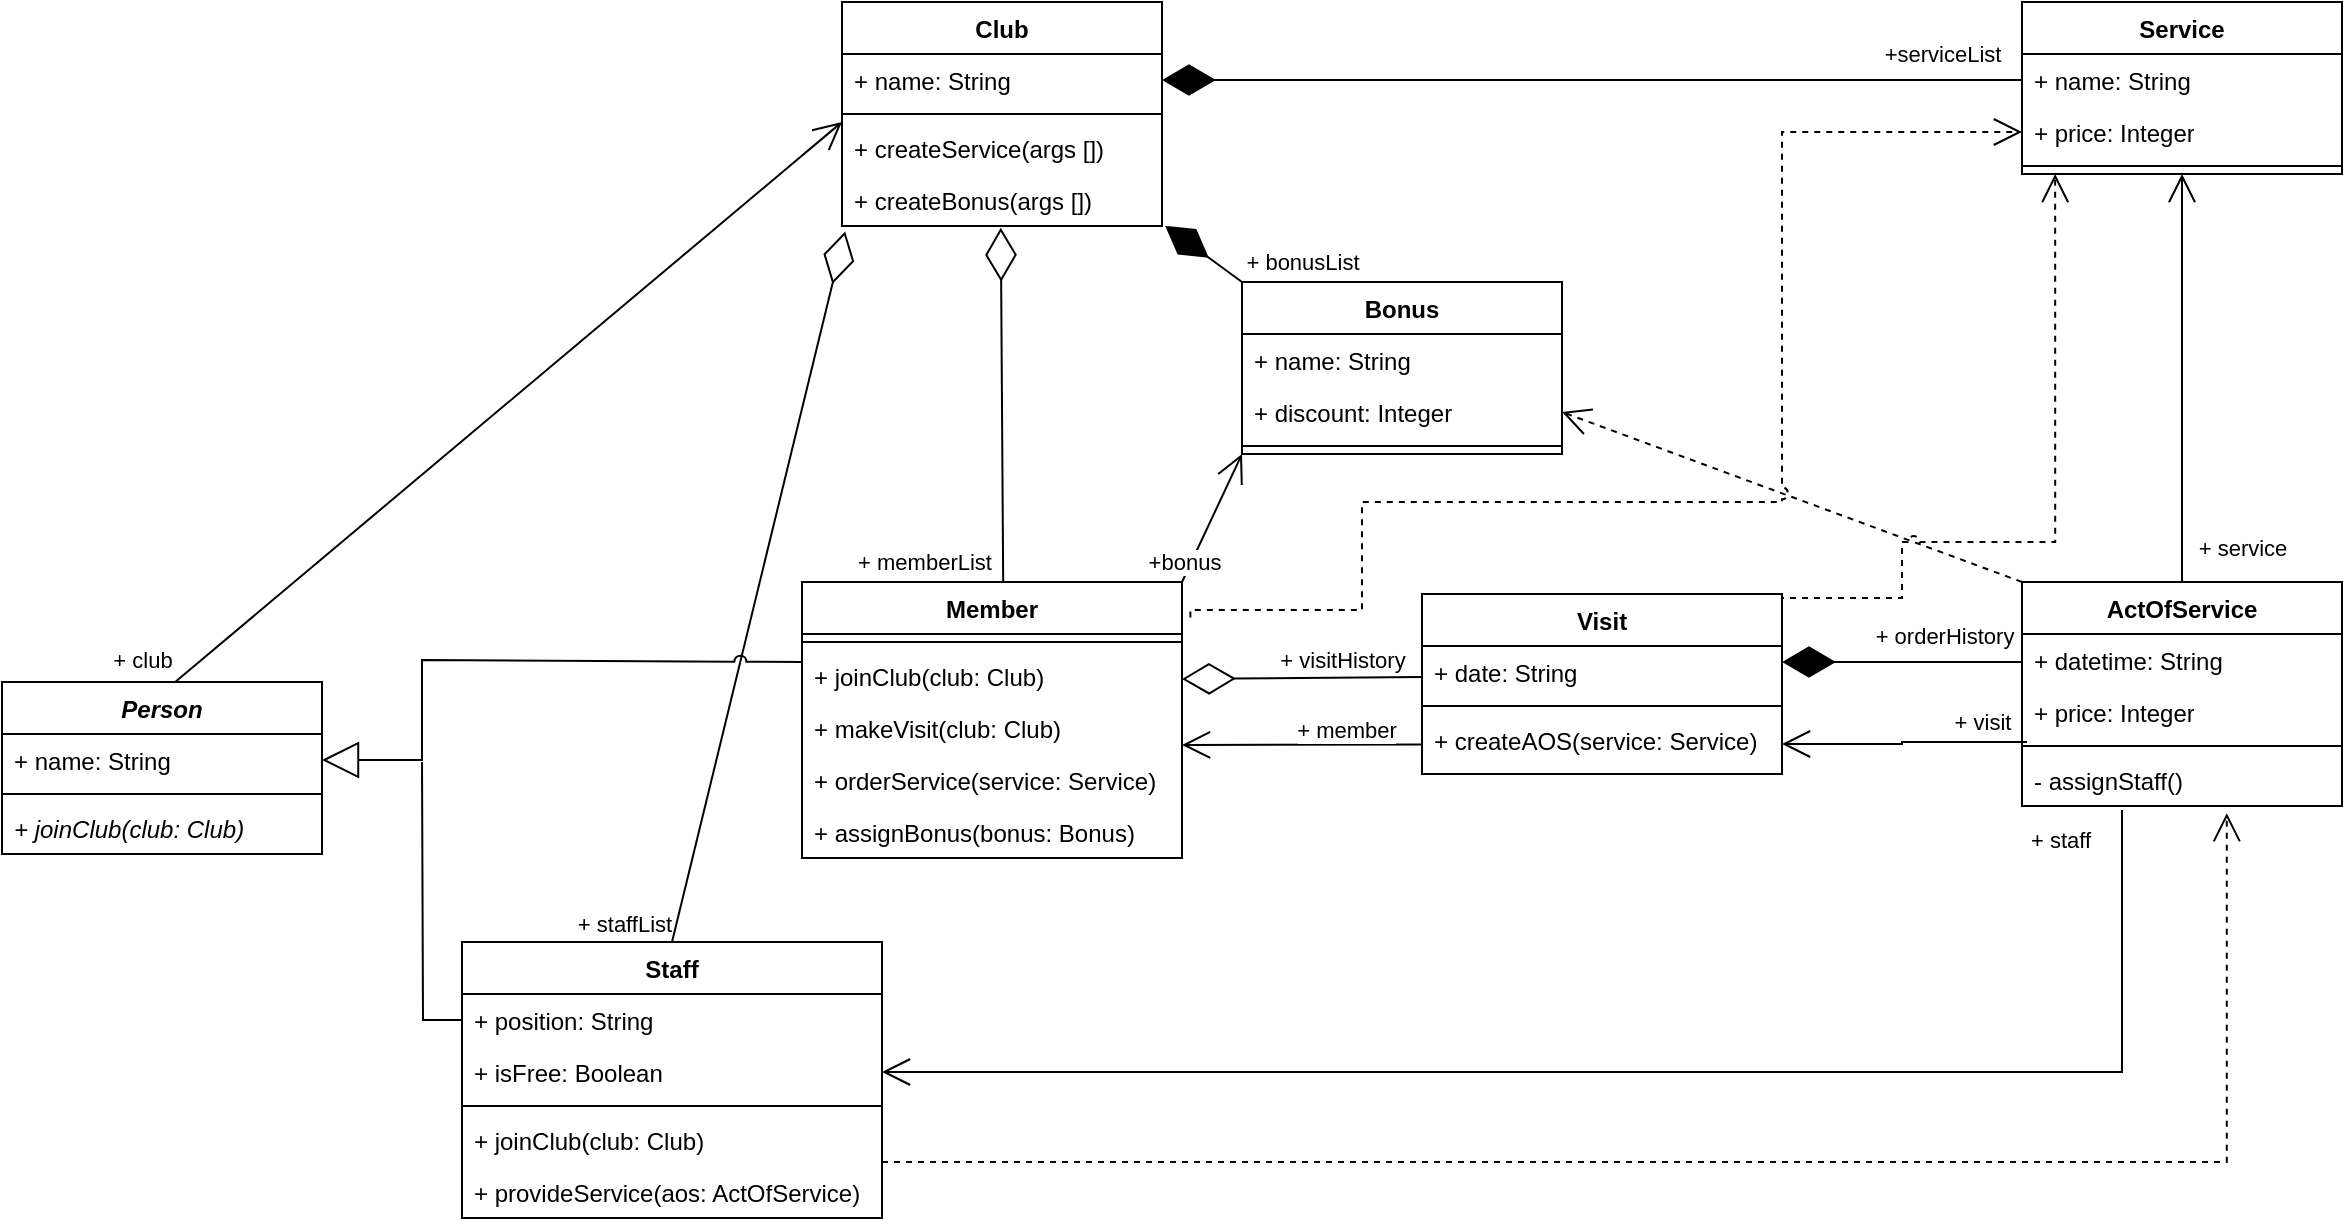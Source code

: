 <mxfile version="24.8.4" pages="3">
  <diagram name="Диаграмма классов" id="9R0pFA_rHagokdyUQoL_">
    <mxGraphModel dx="2140" dy="694" grid="1" gridSize="10" guides="1" tooltips="1" connect="1" arrows="1" fold="1" page="1" pageScale="1" pageWidth="827" pageHeight="1169" math="0" shadow="0">
      <root>
        <mxCell id="0" />
        <mxCell id="1" parent="0" />
        <mxCell id="GPboHP2lbTyr-8-YOAkZ-1" value="Member" style="swimlane;fontStyle=1;align=center;verticalAlign=top;childLayout=stackLayout;horizontal=1;startSize=26;horizontalStack=0;resizeParent=1;resizeParentMax=0;resizeLast=0;collapsible=1;marginBottom=0;whiteSpace=wrap;html=1;" parent="1" vertex="1">
          <mxGeometry x="20" y="330" width="190" height="138" as="geometry" />
        </mxCell>
        <mxCell id="GPboHP2lbTyr-8-YOAkZ-3" value="" style="line;strokeWidth=1;fillColor=none;align=left;verticalAlign=middle;spacingTop=-1;spacingLeft=3;spacingRight=3;rotatable=0;labelPosition=right;points=[];portConstraint=eastwest;strokeColor=inherit;" parent="GPboHP2lbTyr-8-YOAkZ-1" vertex="1">
          <mxGeometry y="26" width="190" height="8" as="geometry" />
        </mxCell>
        <mxCell id="GPboHP2lbTyr-8-YOAkZ-4" value="+ joinClub(club: Club&lt;span style=&quot;background-color: initial;&quot;&gt;)&lt;/span&gt;" style="text;strokeColor=none;fillColor=none;align=left;verticalAlign=top;spacingLeft=4;spacingRight=4;overflow=hidden;rotatable=0;points=[[0,0.5],[1,0.5]];portConstraint=eastwest;whiteSpace=wrap;html=1;" parent="GPboHP2lbTyr-8-YOAkZ-1" vertex="1">
          <mxGeometry y="34" width="190" height="26" as="geometry" />
        </mxCell>
        <mxCell id="EEQmg-H-sVEe2iOd3B1p-10" value="+ makeVisit(club: Club&lt;span style=&quot;background-color: initial;&quot;&gt;)&lt;/span&gt;" style="text;strokeColor=none;fillColor=none;align=left;verticalAlign=top;spacingLeft=4;spacingRight=4;overflow=hidden;rotatable=0;points=[[0,0.5],[1,0.5]];portConstraint=eastwest;whiteSpace=wrap;html=1;" parent="GPboHP2lbTyr-8-YOAkZ-1" vertex="1">
          <mxGeometry y="60" width="190" height="26" as="geometry" />
        </mxCell>
        <mxCell id="wYMSdKGh9l-tJPNO8r0--2" value="+ orderService(service: Service&lt;span style=&quot;background-color: initial;&quot;&gt;)&lt;/span&gt;" style="text;strokeColor=none;fillColor=none;align=left;verticalAlign=top;spacingLeft=4;spacingRight=4;overflow=hidden;rotatable=0;points=[[0,0.5],[1,0.5]];portConstraint=eastwest;whiteSpace=wrap;html=1;" vertex="1" parent="GPboHP2lbTyr-8-YOAkZ-1">
          <mxGeometry y="86" width="190" height="26" as="geometry" />
        </mxCell>
        <mxCell id="wYMSdKGh9l-tJPNO8r0--3" value="+ assignBonus(bonus: Bonus&lt;span style=&quot;background-color: initial;&quot;&gt;)&lt;/span&gt;" style="text;strokeColor=none;fillColor=none;align=left;verticalAlign=top;spacingLeft=4;spacingRight=4;overflow=hidden;rotatable=0;points=[[0,0.5],[1,0.5]];portConstraint=eastwest;whiteSpace=wrap;html=1;" vertex="1" parent="GPboHP2lbTyr-8-YOAkZ-1">
          <mxGeometry y="112" width="190" height="26" as="geometry" />
        </mxCell>
        <mxCell id="GPboHP2lbTyr-8-YOAkZ-5" value="Club" style="swimlane;fontStyle=1;align=center;verticalAlign=top;childLayout=stackLayout;horizontal=1;startSize=26;horizontalStack=0;resizeParent=1;resizeParentMax=0;resizeLast=0;collapsible=1;marginBottom=0;whiteSpace=wrap;html=1;" parent="1" vertex="1">
          <mxGeometry x="40" y="40" width="160" height="112" as="geometry" />
        </mxCell>
        <mxCell id="GPboHP2lbTyr-8-YOAkZ-6" value="+ name: String" style="text;strokeColor=none;fillColor=none;align=left;verticalAlign=top;spacingLeft=4;spacingRight=4;overflow=hidden;rotatable=0;points=[[0,0.5],[1,0.5]];portConstraint=eastwest;whiteSpace=wrap;html=1;" parent="GPboHP2lbTyr-8-YOAkZ-5" vertex="1">
          <mxGeometry y="26" width="160" height="26" as="geometry" />
        </mxCell>
        <mxCell id="GPboHP2lbTyr-8-YOAkZ-7" value="" style="line;strokeWidth=1;fillColor=none;align=left;verticalAlign=middle;spacingTop=-1;spacingLeft=3;spacingRight=3;rotatable=0;labelPosition=right;points=[];portConstraint=eastwest;strokeColor=inherit;" parent="GPboHP2lbTyr-8-YOAkZ-5" vertex="1">
          <mxGeometry y="52" width="160" height="8" as="geometry" />
        </mxCell>
        <mxCell id="GPboHP2lbTyr-8-YOAkZ-8" value="+ createService(args [])" style="text;strokeColor=none;fillColor=none;align=left;verticalAlign=top;spacingLeft=4;spacingRight=4;overflow=hidden;rotatable=0;points=[[0,0.5],[1,0.5]];portConstraint=eastwest;whiteSpace=wrap;html=1;" parent="GPboHP2lbTyr-8-YOAkZ-5" vertex="1">
          <mxGeometry y="60" width="160" height="26" as="geometry" />
        </mxCell>
        <mxCell id="EEQmg-H-sVEe2iOd3B1p-8" value="+ createBonus(args [])" style="text;strokeColor=none;fillColor=none;align=left;verticalAlign=top;spacingLeft=4;spacingRight=4;overflow=hidden;rotatable=0;points=[[0,0.5],[1,0.5]];portConstraint=eastwest;whiteSpace=wrap;html=1;" parent="GPboHP2lbTyr-8-YOAkZ-5" vertex="1">
          <mxGeometry y="86" width="160" height="26" as="geometry" />
        </mxCell>
        <mxCell id="GPboHP2lbTyr-8-YOAkZ-9" value="Service" style="swimlane;fontStyle=1;align=center;verticalAlign=top;childLayout=stackLayout;horizontal=1;startSize=26;horizontalStack=0;resizeParent=1;resizeParentMax=0;resizeLast=0;collapsible=1;marginBottom=0;whiteSpace=wrap;html=1;" parent="1" vertex="1">
          <mxGeometry x="630" y="40" width="160" height="86" as="geometry" />
        </mxCell>
        <mxCell id="GPboHP2lbTyr-8-YOAkZ-10" value="+ name: String" style="text;strokeColor=none;fillColor=none;align=left;verticalAlign=top;spacingLeft=4;spacingRight=4;overflow=hidden;rotatable=0;points=[[0,0.5],[1,0.5]];portConstraint=eastwest;whiteSpace=wrap;html=1;" parent="GPboHP2lbTyr-8-YOAkZ-9" vertex="1">
          <mxGeometry y="26" width="160" height="26" as="geometry" />
        </mxCell>
        <mxCell id="anZbdZe2C1OOOSChNJ_c-10" value="+ price: Integer" style="text;strokeColor=none;fillColor=none;align=left;verticalAlign=top;spacingLeft=4;spacingRight=4;overflow=hidden;rotatable=0;points=[[0,0.5],[1,0.5]];portConstraint=eastwest;whiteSpace=wrap;html=1;" parent="GPboHP2lbTyr-8-YOAkZ-9" vertex="1">
          <mxGeometry y="52" width="160" height="26" as="geometry" />
        </mxCell>
        <mxCell id="GPboHP2lbTyr-8-YOAkZ-11" value="" style="line;strokeWidth=1;fillColor=none;align=left;verticalAlign=middle;spacingTop=-1;spacingLeft=3;spacingRight=3;rotatable=0;labelPosition=right;points=[];portConstraint=eastwest;strokeColor=inherit;" parent="GPboHP2lbTyr-8-YOAkZ-9" vertex="1">
          <mxGeometry y="78" width="160" height="8" as="geometry" />
        </mxCell>
        <mxCell id="GPboHP2lbTyr-8-YOAkZ-13" value="Bonus" style="swimlane;fontStyle=1;align=center;verticalAlign=top;childLayout=stackLayout;horizontal=1;startSize=26;horizontalStack=0;resizeParent=1;resizeParentMax=0;resizeLast=0;collapsible=1;marginBottom=0;whiteSpace=wrap;html=1;" parent="1" vertex="1">
          <mxGeometry x="240" y="180" width="160" height="86" as="geometry" />
        </mxCell>
        <mxCell id="GPboHP2lbTyr-8-YOAkZ-14" value="+ name: String" style="text;strokeColor=none;fillColor=none;align=left;verticalAlign=top;spacingLeft=4;spacingRight=4;overflow=hidden;rotatable=0;points=[[0,0.5],[1,0.5]];portConstraint=eastwest;whiteSpace=wrap;html=1;" parent="GPboHP2lbTyr-8-YOAkZ-13" vertex="1">
          <mxGeometry y="26" width="160" height="26" as="geometry" />
        </mxCell>
        <mxCell id="GPboHP2lbTyr-8-YOAkZ-21" value="+ discount: Integer" style="text;strokeColor=none;fillColor=none;align=left;verticalAlign=top;spacingLeft=4;spacingRight=4;overflow=hidden;rotatable=0;points=[[0,0.5],[1,0.5]];portConstraint=eastwest;whiteSpace=wrap;html=1;" parent="GPboHP2lbTyr-8-YOAkZ-13" vertex="1">
          <mxGeometry y="52" width="160" height="26" as="geometry" />
        </mxCell>
        <mxCell id="GPboHP2lbTyr-8-YOAkZ-15" value="" style="line;strokeWidth=1;fillColor=none;align=left;verticalAlign=middle;spacingTop=-1;spacingLeft=3;spacingRight=3;rotatable=0;labelPosition=right;points=[];portConstraint=eastwest;strokeColor=inherit;" parent="GPboHP2lbTyr-8-YOAkZ-13" vertex="1">
          <mxGeometry y="78" width="160" height="8" as="geometry" />
        </mxCell>
        <mxCell id="GPboHP2lbTyr-8-YOAkZ-17" value="Visit" style="swimlane;fontStyle=1;align=center;verticalAlign=top;childLayout=stackLayout;horizontal=1;startSize=26;horizontalStack=0;resizeParent=1;resizeParentMax=0;resizeLast=0;collapsible=1;marginBottom=0;whiteSpace=wrap;html=1;" parent="1" vertex="1">
          <mxGeometry x="330" y="336" width="180" height="90" as="geometry" />
        </mxCell>
        <mxCell id="GPboHP2lbTyr-8-YOAkZ-18" value="+ date: String" style="text;strokeColor=none;fillColor=none;align=left;verticalAlign=top;spacingLeft=4;spacingRight=4;overflow=hidden;rotatable=0;points=[[0,0.5],[1,0.5]];portConstraint=eastwest;whiteSpace=wrap;html=1;" parent="GPboHP2lbTyr-8-YOAkZ-17" vertex="1">
          <mxGeometry y="26" width="180" height="26" as="geometry" />
        </mxCell>
        <mxCell id="GPboHP2lbTyr-8-YOAkZ-19" value="" style="line;strokeWidth=1;fillColor=none;align=left;verticalAlign=middle;spacingTop=-1;spacingLeft=3;spacingRight=3;rotatable=0;labelPosition=right;points=[];portConstraint=eastwest;strokeColor=inherit;" parent="GPboHP2lbTyr-8-YOAkZ-17" vertex="1">
          <mxGeometry y="52" width="180" height="8" as="geometry" />
        </mxCell>
        <mxCell id="GPboHP2lbTyr-8-YOAkZ-20" value="+ createAOS(service: Service)" style="text;strokeColor=none;fillColor=none;align=left;verticalAlign=top;spacingLeft=4;spacingRight=4;overflow=hidden;rotatable=0;points=[[0,0.5],[1,0.5]];portConstraint=eastwest;whiteSpace=wrap;html=1;" parent="GPboHP2lbTyr-8-YOAkZ-17" vertex="1">
          <mxGeometry y="60" width="180" height="30" as="geometry" />
        </mxCell>
        <mxCell id="GPboHP2lbTyr-8-YOAkZ-22" value="Staff" style="swimlane;fontStyle=1;align=center;verticalAlign=top;childLayout=stackLayout;horizontal=1;startSize=26;horizontalStack=0;resizeParent=1;resizeParentMax=0;resizeLast=0;collapsible=1;marginBottom=0;whiteSpace=wrap;html=1;" parent="1" vertex="1">
          <mxGeometry x="-150" y="510" width="210" height="138" as="geometry" />
        </mxCell>
        <mxCell id="GPboHP2lbTyr-8-YOAkZ-23" value="+ position: String" style="text;strokeColor=none;fillColor=none;align=left;verticalAlign=top;spacingLeft=4;spacingRight=4;overflow=hidden;rotatable=0;points=[[0,0.5],[1,0.5]];portConstraint=eastwest;whiteSpace=wrap;html=1;" parent="GPboHP2lbTyr-8-YOAkZ-22" vertex="1">
          <mxGeometry y="26" width="210" height="26" as="geometry" />
        </mxCell>
        <mxCell id="GPboHP2lbTyr-8-YOAkZ-25" value="+ isFree: Boolean" style="text;strokeColor=none;fillColor=none;align=left;verticalAlign=top;spacingLeft=4;spacingRight=4;overflow=hidden;rotatable=0;points=[[0,0.5],[1,0.5]];portConstraint=eastwest;whiteSpace=wrap;html=1;" parent="GPboHP2lbTyr-8-YOAkZ-22" vertex="1">
          <mxGeometry y="52" width="210" height="26" as="geometry" />
        </mxCell>
        <mxCell id="GPboHP2lbTyr-8-YOAkZ-24" value="" style="line;strokeWidth=1;fillColor=none;align=left;verticalAlign=middle;spacingTop=-1;spacingLeft=3;spacingRight=3;rotatable=0;labelPosition=right;points=[];portConstraint=eastwest;strokeColor=inherit;" parent="GPboHP2lbTyr-8-YOAkZ-22" vertex="1">
          <mxGeometry y="78" width="210" height="8" as="geometry" />
        </mxCell>
        <mxCell id="i7V-vdGSqdcXj_ipHPfb-1" value="+ joinClub(club: Club&lt;span style=&quot;background-color: initial;&quot;&gt;)&lt;/span&gt;" style="text;strokeColor=none;fillColor=none;align=left;verticalAlign=top;spacingLeft=4;spacingRight=4;overflow=hidden;rotatable=0;points=[[0,0.5],[1,0.5]];portConstraint=eastwest;whiteSpace=wrap;html=1;" parent="GPboHP2lbTyr-8-YOAkZ-22" vertex="1">
          <mxGeometry y="86" width="210" height="26" as="geometry" />
        </mxCell>
        <mxCell id="ENwma4647ypsgETE-1rp-1" value="+ provideService(aos: ActOfService&lt;span style=&quot;background-color: initial;&quot;&gt;)&lt;/span&gt;" style="text;strokeColor=none;fillColor=none;align=left;verticalAlign=top;spacingLeft=4;spacingRight=4;overflow=hidden;rotatable=0;points=[[0,0.5],[1,0.5]];portConstraint=eastwest;whiteSpace=wrap;html=1;" parent="GPboHP2lbTyr-8-YOAkZ-22" vertex="1">
          <mxGeometry y="112" width="210" height="26" as="geometry" />
        </mxCell>
        <mxCell id="GPboHP2lbTyr-8-YOAkZ-26" value="ActOfService" style="swimlane;fontStyle=1;align=center;verticalAlign=top;childLayout=stackLayout;horizontal=1;startSize=26;horizontalStack=0;resizeParent=1;resizeParentMax=0;resizeLast=0;collapsible=1;marginBottom=0;whiteSpace=wrap;html=1;" parent="1" vertex="1">
          <mxGeometry x="630" y="330" width="160" height="112" as="geometry" />
        </mxCell>
        <mxCell id="GPboHP2lbTyr-8-YOAkZ-27" value="+ datetime: String" style="text;strokeColor=none;fillColor=none;align=left;verticalAlign=top;spacingLeft=4;spacingRight=4;overflow=hidden;rotatable=0;points=[[0,0.5],[1,0.5]];portConstraint=eastwest;whiteSpace=wrap;html=1;" parent="GPboHP2lbTyr-8-YOAkZ-26" vertex="1">
          <mxGeometry y="26" width="160" height="26" as="geometry" />
        </mxCell>
        <mxCell id="Ch8ZuoO2aM_oXt6lmBcs-1" value="+ price: Integer" style="text;strokeColor=none;fillColor=none;align=left;verticalAlign=top;spacingLeft=4;spacingRight=4;overflow=hidden;rotatable=0;points=[[0,0.5],[1,0.5]];portConstraint=eastwest;whiteSpace=wrap;html=1;" parent="GPboHP2lbTyr-8-YOAkZ-26" vertex="1">
          <mxGeometry y="52" width="160" height="26" as="geometry" />
        </mxCell>
        <mxCell id="GPboHP2lbTyr-8-YOAkZ-28" value="" style="line;strokeWidth=1;fillColor=none;align=left;verticalAlign=middle;spacingTop=-1;spacingLeft=3;spacingRight=3;rotatable=0;labelPosition=right;points=[];portConstraint=eastwest;strokeColor=inherit;" parent="GPboHP2lbTyr-8-YOAkZ-26" vertex="1">
          <mxGeometry y="78" width="160" height="8" as="geometry" />
        </mxCell>
        <mxCell id="GPboHP2lbTyr-8-YOAkZ-29" value="- assignStaff()" style="text;strokeColor=none;fillColor=none;align=left;verticalAlign=top;spacingLeft=4;spacingRight=4;overflow=hidden;rotatable=0;points=[[0,0.5],[1,0.5]];portConstraint=eastwest;whiteSpace=wrap;html=1;" parent="GPboHP2lbTyr-8-YOAkZ-26" vertex="1">
          <mxGeometry y="86" width="160" height="26" as="geometry" />
        </mxCell>
        <mxCell id="anZbdZe2C1OOOSChNJ_c-1" value="" style="endArrow=diamondThin;endFill=1;endSize=24;html=1;rounded=0;entryX=1;entryY=0.5;entryDx=0;entryDy=0;exitX=0;exitY=0.5;exitDx=0;exitDy=0;" parent="1" source="GPboHP2lbTyr-8-YOAkZ-10" target="GPboHP2lbTyr-8-YOAkZ-6" edge="1">
          <mxGeometry width="160" relative="1" as="geometry">
            <mxPoint x="330" y="190" as="sourcePoint" />
            <mxPoint x="490" y="190" as="targetPoint" />
          </mxGeometry>
        </mxCell>
        <mxCell id="PfbDEPmkfzZQk4ngDVxS-3" value="+serviceList" style="edgeLabel;html=1;align=center;verticalAlign=middle;resizable=0;points=[];" parent="anZbdZe2C1OOOSChNJ_c-1" vertex="1" connectable="0">
          <mxGeometry x="-0.75" y="2" relative="1" as="geometry">
            <mxPoint x="14" y="-15" as="offset" />
          </mxGeometry>
        </mxCell>
        <mxCell id="anZbdZe2C1OOOSChNJ_c-2" value="" style="endArrow=diamondThin;endFill=1;endSize=24;html=1;rounded=0;exitX=0;exitY=0;exitDx=0;exitDy=0;entryX=1.01;entryY=0.998;entryDx=0;entryDy=0;entryPerimeter=0;" parent="1" source="GPboHP2lbTyr-8-YOAkZ-13" target="EEQmg-H-sVEe2iOd3B1p-8" edge="1">
          <mxGeometry width="160" relative="1" as="geometry">
            <mxPoint x="330" y="290" as="sourcePoint" />
            <mxPoint x="240" y="140" as="targetPoint" />
          </mxGeometry>
        </mxCell>
        <mxCell id="PfbDEPmkfzZQk4ngDVxS-2" value="+ bonusList" style="edgeLabel;html=1;align=center;verticalAlign=middle;resizable=0;points=[];" parent="anZbdZe2C1OOOSChNJ_c-2" vertex="1" connectable="0">
          <mxGeometry x="-0.539" relative="1" as="geometry">
            <mxPoint x="39" y="-4" as="offset" />
          </mxGeometry>
        </mxCell>
        <mxCell id="anZbdZe2C1OOOSChNJ_c-5" value="" style="endArrow=diamondThin;endFill=0;endSize=24;html=1;rounded=0;exitX=0;exitY=0.5;exitDx=0;exitDy=0;entryX=1;entryY=0.231;entryDx=0;entryDy=0;entryPerimeter=0;" parent="1" edge="1">
          <mxGeometry width="160" relative="1" as="geometry">
            <mxPoint x="330" y="377.5" as="sourcePoint" />
            <mxPoint x="210" y="378.506" as="targetPoint" />
          </mxGeometry>
        </mxCell>
        <mxCell id="PfbDEPmkfzZQk4ngDVxS-6" value="+ visitHistory" style="edgeLabel;html=1;align=center;verticalAlign=middle;resizable=0;points=[];" parent="anZbdZe2C1OOOSChNJ_c-5" vertex="1" connectable="0">
          <mxGeometry x="-0.791" relative="1" as="geometry">
            <mxPoint x="-28" y="-9" as="offset" />
          </mxGeometry>
        </mxCell>
        <mxCell id="anZbdZe2C1OOOSChNJ_c-6" value="" style="endArrow=diamondThin;endFill=1;endSize=24;html=1;rounded=0;entryX=1;entryY=0.5;entryDx=0;entryDy=0;exitX=0;exitY=0.5;exitDx=0;exitDy=0;" parent="1" edge="1">
          <mxGeometry width="160" relative="1" as="geometry">
            <mxPoint x="630" y="370" as="sourcePoint" />
            <mxPoint x="510" y="370" as="targetPoint" />
          </mxGeometry>
        </mxCell>
        <mxCell id="PfbDEPmkfzZQk4ngDVxS-7" value="+ orderHistory" style="edgeLabel;html=1;align=center;verticalAlign=middle;resizable=0;points=[];" parent="anZbdZe2C1OOOSChNJ_c-6" vertex="1" connectable="0">
          <mxGeometry x="-0.54" y="-2" relative="1" as="geometry">
            <mxPoint x="-12" y="-11" as="offset" />
          </mxGeometry>
        </mxCell>
        <mxCell id="anZbdZe2C1OOOSChNJ_c-7" value="" style="endArrow=open;endFill=1;endSize=12;html=1;rounded=0;exitX=1;exitY=0;exitDx=0;exitDy=0;entryX=0;entryY=1;entryDx=0;entryDy=0;" parent="1" source="GPboHP2lbTyr-8-YOAkZ-1" target="GPboHP2lbTyr-8-YOAkZ-13" edge="1">
          <mxGeometry width="160" relative="1" as="geometry">
            <mxPoint x="480" y="190" as="sourcePoint" />
            <mxPoint x="238.88" y="293.196" as="targetPoint" />
          </mxGeometry>
        </mxCell>
        <mxCell id="pH0ACXmLVvJExBdWY9iV-2" value="+bonus" style="edgeLabel;html=1;align=center;verticalAlign=middle;resizable=0;points=[];" parent="anZbdZe2C1OOOSChNJ_c-7" vertex="1" connectable="0">
          <mxGeometry x="-0.484" y="-1" relative="1" as="geometry">
            <mxPoint x="-8" y="6" as="offset" />
          </mxGeometry>
        </mxCell>
        <mxCell id="anZbdZe2C1OOOSChNJ_c-8" value="" style="endArrow=open;endFill=1;endSize=12;html=1;rounded=0;entryX=0.5;entryY=1;entryDx=0;entryDy=0;exitX=0.5;exitY=0;exitDx=0;exitDy=0;" parent="1" source="GPboHP2lbTyr-8-YOAkZ-26" target="GPboHP2lbTyr-8-YOAkZ-9" edge="1">
          <mxGeometry width="160" relative="1" as="geometry">
            <mxPoint x="580" y="250" as="sourcePoint" />
            <mxPoint x="710" y="150.388" as="targetPoint" />
          </mxGeometry>
        </mxCell>
        <mxCell id="pH0ACXmLVvJExBdWY9iV-1" value="+ service" style="edgeLabel;html=1;align=center;verticalAlign=middle;resizable=0;points=[];" parent="anZbdZe2C1OOOSChNJ_c-8" vertex="1" connectable="0">
          <mxGeometry x="-0.821" y="-1" relative="1" as="geometry">
            <mxPoint x="29" y="1" as="offset" />
          </mxGeometry>
        </mxCell>
        <mxCell id="anZbdZe2C1OOOSChNJ_c-9" value="" style="endArrow=open;endFill=1;endSize=12;html=1;rounded=0;edgeStyle=orthogonalEdgeStyle;entryX=1;entryY=0.5;entryDx=0;entryDy=0;" parent="1" target="GPboHP2lbTyr-8-YOAkZ-25" edge="1">
          <mxGeometry width="160" relative="1" as="geometry">
            <mxPoint x="680" y="444" as="sourcePoint" />
            <mxPoint x="160" y="560" as="targetPoint" />
            <Array as="points">
              <mxPoint x="680" y="444" />
              <mxPoint x="680" y="575" />
            </Array>
          </mxGeometry>
        </mxCell>
        <mxCell id="pH0ACXmLVvJExBdWY9iV-3" value="+ staff" style="edgeLabel;html=1;align=center;verticalAlign=middle;resizable=0;points=[];" parent="anZbdZe2C1OOOSChNJ_c-9" vertex="1" connectable="0">
          <mxGeometry x="-0.925" relative="1" as="geometry">
            <mxPoint x="-31" y="-13" as="offset" />
          </mxGeometry>
        </mxCell>
        <mxCell id="HA3kNhzcuAA2cJxyz726-1" value="&lt;i&gt;Person&lt;/i&gt;" style="swimlane;fontStyle=1;align=center;verticalAlign=top;childLayout=stackLayout;horizontal=1;startSize=26;horizontalStack=0;resizeParent=1;resizeParentMax=0;resizeLast=0;collapsible=1;marginBottom=0;whiteSpace=wrap;html=1;" parent="1" vertex="1">
          <mxGeometry x="-380" y="380" width="160" height="86" as="geometry" />
        </mxCell>
        <mxCell id="HA3kNhzcuAA2cJxyz726-2" value="+ name: String" style="text;strokeColor=none;fillColor=none;align=left;verticalAlign=top;spacingLeft=4;spacingRight=4;overflow=hidden;rotatable=0;points=[[0,0.5],[1,0.5]];portConstraint=eastwest;whiteSpace=wrap;html=1;" parent="HA3kNhzcuAA2cJxyz726-1" vertex="1">
          <mxGeometry y="26" width="160" height="26" as="geometry" />
        </mxCell>
        <mxCell id="HA3kNhzcuAA2cJxyz726-13" value="" style="line;strokeWidth=1;fillColor=none;align=left;verticalAlign=middle;spacingTop=-1;spacingLeft=3;spacingRight=3;rotatable=0;labelPosition=right;points=[];portConstraint=eastwest;strokeColor=inherit;" parent="HA3kNhzcuAA2cJxyz726-1" vertex="1">
          <mxGeometry y="52" width="160" height="8" as="geometry" />
        </mxCell>
        <mxCell id="HA3kNhzcuAA2cJxyz726-4" value="&lt;i&gt;+ joinClub(club: Club&lt;span style=&quot;background-color: initial;&quot;&gt;)&lt;/span&gt;&lt;/i&gt;" style="text;strokeColor=none;fillColor=none;align=left;verticalAlign=top;spacingLeft=4;spacingRight=4;overflow=hidden;rotatable=0;points=[[0,0.5],[1,0.5]];portConstraint=eastwest;whiteSpace=wrap;html=1;" parent="HA3kNhzcuAA2cJxyz726-1" vertex="1">
          <mxGeometry y="60" width="160" height="26" as="geometry" />
        </mxCell>
        <mxCell id="EEQmg-H-sVEe2iOd3B1p-1" value="" style="endArrow=open;endSize=12;dashed=1;html=1;rounded=0;entryX=1;entryY=0.5;entryDx=0;entryDy=0;exitX=0;exitY=0;exitDx=0;exitDy=0;jumpStyle=arc;" parent="1" source="GPboHP2lbTyr-8-YOAkZ-26" target="GPboHP2lbTyr-8-YOAkZ-21" edge="1">
          <mxGeometry width="160" relative="1" as="geometry">
            <mxPoint x="620" y="330" as="sourcePoint" />
            <mxPoint x="720" y="292" as="targetPoint" />
          </mxGeometry>
        </mxCell>
        <mxCell id="EEQmg-H-sVEe2iOd3B1p-2" value="" style="endArrow=diamondThin;endFill=0;endSize=24;html=1;rounded=0;exitX=0.5;exitY=0;exitDx=0;exitDy=0;entryX=0.01;entryY=1.106;entryDx=0;entryDy=0;entryPerimeter=0;jumpStyle=arc;" parent="1" source="GPboHP2lbTyr-8-YOAkZ-22" target="EEQmg-H-sVEe2iOd3B1p-8" edge="1">
          <mxGeometry width="160" relative="1" as="geometry">
            <mxPoint x="-160" y="420" as="sourcePoint" />
            <mxPoint y="220" as="targetPoint" />
          </mxGeometry>
        </mxCell>
        <mxCell id="PfbDEPmkfzZQk4ngDVxS-5" value="+ staffList" style="edgeLabel;html=1;align=center;verticalAlign=middle;resizable=0;points=[];" parent="EEQmg-H-sVEe2iOd3B1p-2" vertex="1" connectable="0">
          <mxGeometry x="-0.944" relative="1" as="geometry">
            <mxPoint x="-27" as="offset" />
          </mxGeometry>
        </mxCell>
        <mxCell id="EEQmg-H-sVEe2iOd3B1p-6" value="" style="endArrow=block;endSize=16;endFill=0;html=1;rounded=0;entryX=1;entryY=0.5;entryDx=0;entryDy=0;edgeStyle=orthogonalEdgeStyle;jumpStyle=arc;" parent="1" target="HA3kNhzcuAA2cJxyz726-2" edge="1">
          <mxGeometry width="160" relative="1" as="geometry">
            <mxPoint x="20" y="370" as="sourcePoint" />
            <mxPoint x="190" y="420" as="targetPoint" />
            <Array as="points">
              <mxPoint x="-170" y="369" />
              <mxPoint x="-170" y="419" />
            </Array>
          </mxGeometry>
        </mxCell>
        <mxCell id="EEQmg-H-sVEe2iOd3B1p-7" value="" style="endArrow=none;endSize=16;endFill=0;html=1;rounded=0;exitX=0;exitY=0.5;exitDx=0;exitDy=0;edgeStyle=orthogonalEdgeStyle;" parent="1" source="GPboHP2lbTyr-8-YOAkZ-23" edge="1">
          <mxGeometry width="160" relative="1" as="geometry">
            <mxPoint x="-400" y="530" as="sourcePoint" />
            <mxPoint x="-170" y="420" as="targetPoint" />
          </mxGeometry>
        </mxCell>
        <mxCell id="CkP7j7leaXPX4D-TEup--1" value="" style="endArrow=open;endSize=12;dashed=1;html=1;rounded=0;entryX=0;entryY=0.5;entryDx=0;entryDy=0;exitX=1.022;exitY=0.129;exitDx=0;exitDy=0;exitPerimeter=0;edgeStyle=orthogonalEdgeStyle;jumpStyle=arc;" parent="1" source="GPboHP2lbTyr-8-YOAkZ-1" target="anZbdZe2C1OOOSChNJ_c-10" edge="1">
          <mxGeometry width="160" relative="1" as="geometry">
            <mxPoint x="644" y="595" as="sourcePoint" />
            <mxPoint x="414" y="510" as="targetPoint" />
            <Array as="points">
              <mxPoint x="214" y="344" />
              <mxPoint x="300" y="344" />
              <mxPoint x="300" y="290" />
              <mxPoint x="510" y="290" />
              <mxPoint x="510" y="105" />
            </Array>
          </mxGeometry>
        </mxCell>
        <mxCell id="2oeXgOVVi0nJu66VPsvW-2" value="" style="endArrow=diamondThin;endFill=0;endSize=24;html=1;rounded=0;entryX=0.491;entryY=1.049;entryDx=0;entryDy=0;entryPerimeter=0;exitX=0.525;exitY=0.003;exitDx=0;exitDy=0;exitPerimeter=0;" parent="1" edge="1">
          <mxGeometry width="160" relative="1" as="geometry">
            <mxPoint x="120.59" y="330" as="sourcePoint" />
            <mxPoint x="119.4" y="152.914" as="targetPoint" />
          </mxGeometry>
        </mxCell>
        <mxCell id="PfbDEPmkfzZQk4ngDVxS-4" value="+ memberList" style="edgeLabel;html=1;align=center;verticalAlign=middle;resizable=0;points=[];" parent="2oeXgOVVi0nJu66VPsvW-2" vertex="1" connectable="0">
          <mxGeometry x="-0.671" y="-1" relative="1" as="geometry">
            <mxPoint x="-41" y="19" as="offset" />
          </mxGeometry>
        </mxCell>
        <mxCell id="7EXKGnWc6NJZDmOUesxT-1" value="" style="endArrow=open;endFill=1;endSize=12;html=1;rounded=0;entryX=0;entryY=1.308;entryDx=0;entryDy=0;entryPerimeter=0;exitX=0.543;exitY=-0.003;exitDx=0;exitDy=0;exitPerimeter=0;" parent="1" source="HA3kNhzcuAA2cJxyz726-1" target="GPboHP2lbTyr-8-YOAkZ-6" edge="1">
          <mxGeometry width="160" relative="1" as="geometry">
            <mxPoint x="-307.34" y="380" as="sourcePoint" />
            <mxPoint x="-310.0" y="205.094" as="targetPoint" />
          </mxGeometry>
        </mxCell>
        <mxCell id="7EXKGnWc6NJZDmOUesxT-2" value="+ club" style="edgeLabel;html=1;align=center;verticalAlign=middle;resizable=0;points=[];" parent="7EXKGnWc6NJZDmOUesxT-1" vertex="1" connectable="0">
          <mxGeometry x="-0.753" y="3" relative="1" as="geometry">
            <mxPoint x="-56" y="26" as="offset" />
          </mxGeometry>
        </mxCell>
        <mxCell id="aH_zjj3CdHdmyH7ugiK--1" value="" style="endArrow=open;endSize=12;html=1;rounded=0;entryX=1;entryY=0.5;entryDx=0;entryDy=0;" parent="1" source="GPboHP2lbTyr-8-YOAkZ-20" edge="1">
          <mxGeometry width="160" relative="1" as="geometry">
            <mxPoint x="326.94" y="412.1" as="sourcePoint" />
            <mxPoint x="210" y="411.5" as="targetPoint" />
          </mxGeometry>
        </mxCell>
        <mxCell id="BhBCgiMNUSlYjAgra9hD-2" value="+ member" style="edgeLabel;html=1;align=center;verticalAlign=middle;resizable=0;points=[];" parent="aH_zjj3CdHdmyH7ugiK--1" vertex="1" connectable="0">
          <mxGeometry x="-0.163" relative="1" as="geometry">
            <mxPoint x="12" y="-8" as="offset" />
          </mxGeometry>
        </mxCell>
        <mxCell id="aH_zjj3CdHdmyH7ugiK--2" value="" style="endArrow=open;endSize=12;dashed=1;html=1;rounded=0;edgeStyle=orthogonalEdgeStyle;jumpStyle=arc;" parent="1" edge="1">
          <mxGeometry width="160" relative="1" as="geometry">
            <mxPoint x="510" y="340" as="sourcePoint" />
            <mxPoint x="646.58" y="126" as="targetPoint" />
            <Array as="points">
              <mxPoint x="510" y="338" />
              <mxPoint x="570" y="338" />
              <mxPoint x="570" y="310" />
              <mxPoint x="647" y="310" />
            </Array>
          </mxGeometry>
        </mxCell>
        <mxCell id="BhBCgiMNUSlYjAgra9hD-3" value="+ visit" style="endArrow=open;endSize=12;html=1;rounded=0;edgeStyle=orthogonalEdgeStyle;entryX=1;entryY=0.5;entryDx=0;entryDy=0;exitX=0.016;exitY=1.077;exitDx=0;exitDy=0;exitPerimeter=0;" parent="1" source="Ch8ZuoO2aM_oXt6lmBcs-1" target="GPboHP2lbTyr-8-YOAkZ-20" edge="1">
          <mxGeometry x="-0.632" y="-10" width="160" relative="1" as="geometry">
            <mxPoint x="620" y="410" as="sourcePoint" />
            <mxPoint x="520" y="410" as="targetPoint" />
            <mxPoint as="offset" />
          </mxGeometry>
        </mxCell>
        <mxCell id="9Gxh_cAGedS7gMlLdsky-1" value="" style="endArrow=open;endSize=12;dashed=1;html=1;rounded=0;edgeStyle=orthogonalEdgeStyle;entryX=0.64;entryY=1.138;entryDx=0;entryDy=0;entryPerimeter=0;" parent="1" target="GPboHP2lbTyr-8-YOAkZ-29" edge="1">
          <mxGeometry x="-0.0" width="160" relative="1" as="geometry">
            <mxPoint x="60" y="620" as="sourcePoint" />
            <mxPoint x="760" y="450" as="targetPoint" />
            <Array as="points">
              <mxPoint x="732" y="620" />
            </Array>
            <mxPoint as="offset" />
          </mxGeometry>
        </mxCell>
      </root>
    </mxGraphModel>
  </diagram>
  <diagram id="Uu84yaF7SiBh3UL0ipf0" name="Диаграмма последовательностей">
    <mxGraphModel dx="913" dy="483" grid="1" gridSize="10" guides="1" tooltips="1" connect="1" arrows="1" fold="1" page="1" pageScale="1" pageWidth="827" pageHeight="1169" math="0" shadow="0">
      <root>
        <mxCell id="0" />
        <mxCell id="1" parent="0" />
        <mxCell id="Nn5P1-VjUoj86el8aoE7-1" value="&lt;div style=&quot;text-align: left;&quot;&gt;&lt;span style=&quot;background-color: initial;&quot;&gt;sd Member.orderService(service: Service)&lt;/span&gt;&lt;/div&gt;" style="shape=umlFrame;whiteSpace=wrap;html=1;pointerEvents=0;width=251;height=20;" parent="1" vertex="1">
          <mxGeometry x="59" y="60" width="710" height="580" as="geometry" />
        </mxCell>
        <mxCell id="zBqI4GERUc76_MchgBii-1" value=":Member" style="shape=umlLifeline;perimeter=lifelinePerimeter;whiteSpace=wrap;html=1;container=1;dropTarget=0;collapsible=0;recursiveResize=0;outlineConnect=0;portConstraint=eastwest;newEdgeStyle={&quot;curved&quot;:0,&quot;rounded&quot;:0};" parent="1" vertex="1">
          <mxGeometry x="142.43" y="90" width="100" height="550" as="geometry" />
        </mxCell>
        <mxCell id="zBqI4GERUc76_MchgBii-5" value="" style="html=1;points=[[0,0,0,0,5],[0,1,0,0,-5],[1,0,0,0,5],[1,1,0,0,-5]];perimeter=orthogonalPerimeter;outlineConnect=0;targetShapes=umlLifeline;portConstraint=eastwest;newEdgeStyle={&quot;curved&quot;:0,&quot;rounded&quot;:0};" parent="1" vertex="1">
          <mxGeometry x="187.43" y="166" width="10" height="450" as="geometry" />
        </mxCell>
        <mxCell id="zBqI4GERUc76_MchgBii-6" value="&lt;div style=&quot;text-align: left;&quot;&gt;orderService(service: Service&lt;span style=&quot;font-size: 12px; text-wrap: wrap; background-color: rgb(251, 251, 251);&quot;&gt;)&lt;/span&gt;&lt;/div&gt;" style="html=1;verticalAlign=bottom;endArrow=block;rounded=0;entryX=0;entryY=0;entryDx=0;entryDy=5;exitX=0;exitY=0.152;exitDx=0;exitDy=0;exitPerimeter=0;edgeStyle=orthogonalEdgeStyle;" parent="1" target="zBqI4GERUc76_MchgBii-5" edge="1">
          <mxGeometry x="-0.067" y="11" relative="1" as="geometry">
            <mxPoint x="62.43" y="169.6" as="sourcePoint" />
            <Array as="points">
              <mxPoint x="62.43" y="171" />
            </Array>
            <mxPoint as="offset" />
          </mxGeometry>
        </mxCell>
        <mxCell id="zBqI4GERUc76_MchgBii-7" value="" style="html=1;verticalAlign=bottom;endArrow=open;dashed=1;endSize=8;curved=0;rounded=0;exitX=0;exitY=1;exitDx=0;exitDy=-5;entryX=-0.003;entryY=0.954;entryDx=0;entryDy=0;entryPerimeter=0;" parent="1" edge="1">
          <mxGeometry relative="1" as="geometry">
            <mxPoint x="60.0" y="609.7" as="targetPoint" />
            <mxPoint x="187.43" y="610.0" as="sourcePoint" />
          </mxGeometry>
        </mxCell>
        <mxCell id="zuZBIdYk55FiT_qQVJVo-1" value=":Visit" style="shape=umlLifeline;perimeter=lifelinePerimeter;whiteSpace=wrap;html=1;container=1;dropTarget=0;collapsible=0;recursiveResize=0;outlineConnect=0;portConstraint=eastwest;newEdgeStyle={&quot;curved&quot;:0,&quot;rounded&quot;:0};" parent="1" vertex="1">
          <mxGeometry x="312.43" y="90" width="100" height="550" as="geometry" />
        </mxCell>
        <mxCell id="9tejhx8fXGUxoE9mpUAl-3" value="" style="html=1;points=[[0,0,0,0,5],[0,1,0,0,-5],[1,0,0,0,5],[1,1,0,0,-5]];perimeter=orthogonalPerimeter;outlineConnect=0;targetShapes=umlLifeline;portConstraint=eastwest;newEdgeStyle={&quot;curved&quot;:0,&quot;rounded&quot;:0};" parent="zuZBIdYk55FiT_qQVJVo-1" vertex="1">
          <mxGeometry x="45" y="106" width="10" height="410" as="geometry" />
        </mxCell>
        <mxCell id="9tejhx8fXGUxoE9mpUAl-1" value=":ActOfService" style="shape=umlLifeline;perimeter=lifelinePerimeter;whiteSpace=wrap;html=1;container=1;dropTarget=0;collapsible=0;recursiveResize=0;outlineConnect=0;portConstraint=eastwest;newEdgeStyle={&quot;curved&quot;:0,&quot;rounded&quot;:0};" parent="1" vertex="1">
          <mxGeometry x="465.43" y="206" width="100" height="434" as="geometry" />
        </mxCell>
        <mxCell id="9tejhx8fXGUxoE9mpUAl-6" value="" style="html=1;points=[[0,0,0,0,5],[0,1,0,0,-5],[1,0,0,0,5],[1,1,0,0,-5]];perimeter=orthogonalPerimeter;outlineConnect=0;targetShapes=umlLifeline;portConstraint=eastwest;newEdgeStyle={&quot;curved&quot;:0,&quot;rounded&quot;:0};" parent="9tejhx8fXGUxoE9mpUAl-1" vertex="1">
          <mxGeometry x="45" y="70" width="10" height="310" as="geometry" />
        </mxCell>
        <mxCell id="9tejhx8fXGUxoE9mpUAl-11" value="price = price * (1- bonus)" style="html=1;verticalAlign=bottom;endArrow=block;curved=0;rounded=0;" parent="9tejhx8fXGUxoE9mpUAl-1" edge="1">
          <mxGeometry x="0.333" y="-22" width="80" relative="1" as="geometry">
            <mxPoint x="55" y="80" as="sourcePoint" />
            <mxPoint x="55" y="100" as="targetPoint" />
            <Array as="points">
              <mxPoint x="87" y="80" />
              <mxPoint x="87" y="90" />
              <mxPoint x="87" y="100" />
            </Array>
            <mxPoint x="22" y="22" as="offset" />
          </mxGeometry>
        </mxCell>
        <mxCell id="LcAY8L-hlu0PN--Xb4eQ-3" value="" style="html=1;points=[[0,0,0,0,5],[0,1,0,0,-5],[1,0,0,0,5],[1,1,0,0,-5]];perimeter=orthogonalPerimeter;outlineConnect=0;targetShapes=umlLifeline;portConstraint=eastwest;newEdgeStyle={&quot;curved&quot;:0,&quot;rounded&quot;:0};" parent="9tejhx8fXGUxoE9mpUAl-1" vertex="1">
          <mxGeometry x="50" y="150" width="10" height="190" as="geometry" />
        </mxCell>
        <mxCell id="LcAY8L-hlu0PN--Xb4eQ-4" value="assignStaff()" style="html=1;verticalAlign=bottom;endArrow=block;curved=0;rounded=0;" parent="9tejhx8fXGUxoE9mpUAl-1" source="9tejhx8fXGUxoE9mpUAl-6" target="LcAY8L-hlu0PN--Xb4eQ-3" edge="1">
          <mxGeometry x="0.317" y="-40" width="80" relative="1" as="geometry">
            <mxPoint x="62" y="140" as="sourcePoint" />
            <mxPoint x="142" y="140" as="targetPoint" />
            <Array as="points">
              <mxPoint x="87" y="140" />
              <mxPoint x="87" y="160" />
            </Array>
            <mxPoint x="40" y="40" as="offset" />
          </mxGeometry>
        </mxCell>
        <mxCell id="9tejhx8fXGUxoE9mpUAl-2" value=":Staff" style="shape=umlLifeline;perimeter=lifelinePerimeter;whiteSpace=wrap;html=1;container=1;dropTarget=0;collapsible=0;recursiveResize=0;outlineConnect=0;portConstraint=eastwest;newEdgeStyle={&quot;curved&quot;:0,&quot;rounded&quot;:0};" parent="1" vertex="1">
          <mxGeometry x="632.43" y="90" width="100" height="550" as="geometry" />
        </mxCell>
        <mxCell id="9tejhx8fXGUxoE9mpUAl-13" value="" style="html=1;points=[[0,0,0,0,5],[0,1,0,0,-5],[1,0,0,0,5],[1,1,0,0,-5]];perimeter=orthogonalPerimeter;outlineConnect=0;targetShapes=umlLifeline;portConstraint=eastwest;newEdgeStyle={&quot;curved&quot;:0,&quot;rounded&quot;:0};" parent="9tejhx8fXGUxoE9mpUAl-2" vertex="1">
          <mxGeometry x="45" y="377" width="10" height="40" as="geometry" />
        </mxCell>
        <mxCell id="9tejhx8fXGUxoE9mpUAl-4" value="&lt;div style=&quot;text-align: left;&quot;&gt;createAOS(service: Service&lt;span style=&quot;font-size: 12px; text-wrap: wrap; background-color: rgb(251, 251, 251);&quot;&gt;)&lt;/span&gt;&lt;/div&gt;" style="html=1;verticalAlign=bottom;endArrow=block;curved=0;rounded=0;" parent="1" edge="1">
          <mxGeometry width="80" relative="1" as="geometry">
            <mxPoint x="197.43" y="206" as="sourcePoint" />
            <mxPoint x="361.93" y="206" as="targetPoint" />
          </mxGeometry>
        </mxCell>
        <mxCell id="9tejhx8fXGUxoE9mpUAl-5" value="new(&lt;div&gt;Visit visit,&lt;/div&gt;&lt;div&gt;&amp;nbsp;Service service)&lt;/div&gt;" style="html=1;verticalAlign=bottom;endArrow=open;curved=0;rounded=0;dashed=1;endFill=0;" parent="1" edge="1">
          <mxGeometry width="80" relative="1" as="geometry">
            <mxPoint x="367.43" y="226" as="sourcePoint" />
            <mxPoint x="462.43" y="226" as="targetPoint" />
          </mxGeometry>
        </mxCell>
        <mxCell id="9tejhx8fXGUxoE9mpUAl-7" value="opt [bonus != 0]" style="shape=umlFrame;whiteSpace=wrap;html=1;pointerEvents=0;width=100;height=20;" parent="1" vertex="1">
          <mxGeometry x="412.43" y="266" width="230" height="60" as="geometry" />
        </mxCell>
        <mxCell id="9tejhx8fXGUxoE9mpUAl-9" value="loop [for each s in staffList]" style="shape=umlFrame;whiteSpace=wrap;html=1;pointerEvents=0;width=170;height=20;" parent="1" vertex="1">
          <mxGeometry x="412.43" y="387" width="300" height="140" as="geometry" />
        </mxCell>
        <mxCell id="9tejhx8fXGUxoE9mpUAl-12" value="break [isFree = true]" style="shape=umlFrame;whiteSpace=wrap;html=1;pointerEvents=0;width=130;height=20;" parent="1" vertex="1">
          <mxGeometry x="432.43" y="427" width="270" height="90" as="geometry" />
        </mxCell>
        <mxCell id="9tejhx8fXGUxoE9mpUAl-14" value="provideService(aos: ActOfService)" style="html=1;verticalAlign=bottom;endArrow=block;rounded=0;edgeStyle=orthogonalEdgeStyle;entryX=0;entryY=0;entryDx=0;entryDy=5;entryPerimeter=0;exitX=1.04;exitY=0.612;exitDx=0;exitDy=0;exitPerimeter=0;" parent="1" source="LcAY8L-hlu0PN--Xb4eQ-3" target="9tejhx8fXGUxoE9mpUAl-13" edge="1">
          <mxGeometry width="80" relative="1" as="geometry">
            <mxPoint x="532.43" y="472" as="sourcePoint" />
            <mxPoint x="667.43" y="477.5" as="targetPoint" />
          </mxGeometry>
        </mxCell>
        <mxCell id="LcAY8L-hlu0PN--Xb4eQ-2" value="" style="html=1;verticalAlign=bottom;endArrow=open;dashed=1;endSize=8;curved=0;rounded=0;" parent="1" edge="1">
          <mxGeometry relative="1" as="geometry">
            <mxPoint x="357.43" y="592" as="sourcePoint" />
            <mxPoint x="197.43" y="592" as="targetPoint" />
          </mxGeometry>
        </mxCell>
        <mxCell id="LcAY8L-hlu0PN--Xb4eQ-5" value="" style="html=1;verticalAlign=bottom;endArrow=open;dashed=1;endSize=8;rounded=0;edgeStyle=orthogonalEdgeStyle;" parent="1" edge="1">
          <mxGeometry relative="1" as="geometry">
            <mxPoint x="524.94" y="536" as="sourcePoint" />
            <mxPoint x="522.43" y="556" as="targetPoint" />
            <Array as="points">
              <mxPoint x="552.43" y="536" />
              <mxPoint x="552.43" y="556" />
            </Array>
          </mxGeometry>
        </mxCell>
        <mxCell id="LcAY8L-hlu0PN--Xb4eQ-6" value="" style="html=1;verticalAlign=bottom;endArrow=open;dashed=1;endSize=8;curved=0;rounded=0;entryX=1.146;entryY=0.784;entryDx=0;entryDy=0;entryPerimeter=0;" parent="1" edge="1">
          <mxGeometry relative="1" as="geometry">
            <mxPoint x="677.43" y="502.96" as="sourcePoint" />
            <mxPoint x="526.89" y="502.96" as="targetPoint" />
          </mxGeometry>
        </mxCell>
        <mxCell id="LcAY8L-hlu0PN--Xb4eQ-7" value="" style="html=1;verticalAlign=bottom;endArrow=open;dashed=1;endSize=8;curved=0;rounded=0;" parent="1" edge="1">
          <mxGeometry relative="1" as="geometry">
            <mxPoint x="510.43" y="573" as="sourcePoint" />
            <mxPoint x="367.43" y="573" as="targetPoint" />
          </mxGeometry>
        </mxCell>
        <mxCell id="d_UsGCD6Z9H_3SM3KAdA-2" value="sd создание услуги" style="shape=umlFrame;whiteSpace=wrap;html=1;pointerEvents=0;width=161;height=20;" vertex="1" parent="1">
          <mxGeometry x="59" y="680" width="711" height="340" as="geometry" />
        </mxCell>
        <mxCell id="d_UsGCD6Z9H_3SM3KAdA-7" value="" style="shape=umlLifeline;perimeter=lifelinePerimeter;whiteSpace=wrap;html=1;container=1;dropTarget=0;collapsible=0;recursiveResize=0;outlineConnect=0;portConstraint=eastwest;newEdgeStyle={&quot;curved&quot;:0,&quot;rounded&quot;:0};participant=umlActor;" vertex="1" parent="1">
          <mxGeometry x="157.43" y="710" width="20" height="310" as="geometry" />
        </mxCell>
        <mxCell id="d_UsGCD6Z9H_3SM3KAdA-10" value="" style="html=1;points=[[0,0,0,0,5],[0,1,0,0,-5],[1,0,0,0,5],[1,1,0,0,-5]];perimeter=orthogonalPerimeter;outlineConnect=0;targetShapes=umlLifeline;portConstraint=eastwest;newEdgeStyle={&quot;curved&quot;:0,&quot;rounded&quot;:0};" vertex="1" parent="d_UsGCD6Z9H_3SM3KAdA-7">
          <mxGeometry x="5" y="70" width="10" height="200" as="geometry" />
        </mxCell>
        <mxCell id="d_UsGCD6Z9H_3SM3KAdA-9" value=":Admin" style="text;html=1;align=center;verticalAlign=middle;resizable=0;points=[];autosize=1;strokeColor=none;fillColor=none;" vertex="1" parent="1">
          <mxGeometry x="137.43" y="750" width="60" height="30" as="geometry" />
        </mxCell>
        <mxCell id="d_UsGCD6Z9H_3SM3KAdA-11" value=":Club" style="shape=umlLifeline;perimeter=lifelinePerimeter;whiteSpace=wrap;html=1;container=1;dropTarget=0;collapsible=0;recursiveResize=0;outlineConnect=0;portConstraint=eastwest;newEdgeStyle={&quot;curved&quot;:0,&quot;rounded&quot;:0};" vertex="1" parent="1">
          <mxGeometry x="364" y="710" width="100" height="310" as="geometry" />
        </mxCell>
        <mxCell id="d_UsGCD6Z9H_3SM3KAdA-13" value="" style="html=1;points=[[0,0,0,0,5],[0,1,0,0,-5],[1,0,0,0,5],[1,1,0,0,-5]];perimeter=orthogonalPerimeter;outlineConnect=0;targetShapes=umlLifeline;portConstraint=eastwest;newEdgeStyle={&quot;curved&quot;:0,&quot;rounded&quot;:0};" vertex="1" parent="d_UsGCD6Z9H_3SM3KAdA-11">
          <mxGeometry x="45" y="110" width="10" height="90" as="geometry" />
        </mxCell>
        <mxCell id="d_UsGCD6Z9H_3SM3KAdA-12" value="createServiсe(args [])" style="html=1;verticalAlign=bottom;endArrow=block;curved=0;rounded=0;" edge="1" parent="1">
          <mxGeometry width="80" relative="1" as="geometry">
            <mxPoint x="172.43" y="830" as="sourcePoint" />
            <mxPoint x="409" y="830" as="targetPoint" />
          </mxGeometry>
        </mxCell>
        <mxCell id="QkGJuYUU9Eaw29t537wm-1" value=":Service" style="shape=umlLifeline;perimeter=lifelinePerimeter;whiteSpace=wrap;html=1;container=1;dropTarget=0;collapsible=0;recursiveResize=0;outlineConnect=0;portConstraint=eastwest;newEdgeStyle={&quot;curved&quot;:0,&quot;rounded&quot;:0};" vertex="1" parent="1">
          <mxGeometry x="580" y="830" width="100" height="190" as="geometry" />
        </mxCell>
        <mxCell id="QkGJuYUU9Eaw29t537wm-3" value="new(args [])" style="html=1;verticalAlign=bottom;endArrow=open;curved=0;rounded=0;dashed=1;endFill=0;entryX=0;entryY=0.067;entryDx=0;entryDy=0;entryPerimeter=0;" edge="1" parent="1">
          <mxGeometry x="0.005" width="80" relative="1" as="geometry">
            <mxPoint x="419" y="849.44" as="sourcePoint" />
            <mxPoint x="580" y="849.44" as="targetPoint" />
            <mxPoint as="offset" />
          </mxGeometry>
        </mxCell>
        <mxCell id="QkGJuYUU9Eaw29t537wm-4" value="" style="html=1;verticalAlign=bottom;endArrow=open;curved=0;rounded=0;dashed=1;endFill=0;exitX=0;exitY=1;exitDx=0;exitDy=-5;exitPerimeter=0;" edge="1" parent="1" source="d_UsGCD6Z9H_3SM3KAdA-13" target="d_UsGCD6Z9H_3SM3KAdA-10">
          <mxGeometry width="80" relative="1" as="geometry">
            <mxPoint x="371" y="900" as="sourcePoint" />
            <mxPoint x="210" y="900" as="targetPoint" />
          </mxGeometry>
        </mxCell>
        <mxCell id="QkGJuYUU9Eaw29t537wm-5" value="создать&lt;div&gt;услугу&lt;/div&gt;" style="html=1;verticalAlign=bottom;startArrow=circle;startFill=1;endArrow=open;startSize=6;endSize=8;curved=0;rounded=0;" edge="1" parent="1">
          <mxGeometry width="80" relative="1" as="geometry">
            <mxPoint x="80" y="790" as="sourcePoint" />
            <mxPoint x="160" y="790" as="targetPoint" />
          </mxGeometry>
        </mxCell>
        <mxCell id="QkGJuYUU9Eaw29t537wm-6" value="" style="html=1;verticalAlign=bottom;startArrow=circle;startFill=1;endArrow=none;startSize=6;endSize=8;curved=0;rounded=0;endFill=0;dashed=1;" edge="1" parent="1">
          <mxGeometry width="80" relative="1" as="geometry">
            <mxPoint x="80" y="970" as="sourcePoint" />
            <mxPoint x="100" y="970" as="targetPoint" />
          </mxGeometry>
        </mxCell>
        <mxCell id="QkGJuYUU9Eaw29t537wm-8" value="" style="html=1;verticalAlign=bottom;endArrow=open;curved=0;rounded=0;dashed=1;endFill=0;" edge="1" parent="1">
          <mxGeometry width="80" relative="1" as="geometry">
            <mxPoint x="160" y="970" as="sourcePoint" />
            <mxPoint x="95" y="970" as="targetPoint" />
          </mxGeometry>
        </mxCell>
        <mxCell id="QkGJuYUU9Eaw29t537wm-9" value="sd создание бонуса" style="shape=umlFrame;whiteSpace=wrap;html=1;pointerEvents=0;width=161;height=20;" vertex="1" parent="1">
          <mxGeometry x="59" y="1070" width="711" height="340" as="geometry" />
        </mxCell>
        <mxCell id="QkGJuYUU9Eaw29t537wm-10" value="" style="shape=umlLifeline;perimeter=lifelinePerimeter;whiteSpace=wrap;html=1;container=1;dropTarget=0;collapsible=0;recursiveResize=0;outlineConnect=0;portConstraint=eastwest;newEdgeStyle={&quot;curved&quot;:0,&quot;rounded&quot;:0};participant=umlActor;" vertex="1" parent="1">
          <mxGeometry x="157.43" y="1100" width="20" height="310" as="geometry" />
        </mxCell>
        <mxCell id="QkGJuYUU9Eaw29t537wm-11" value="" style="html=1;points=[[0,0,0,0,5],[0,1,0,0,-5],[1,0,0,0,5],[1,1,0,0,-5]];perimeter=orthogonalPerimeter;outlineConnect=0;targetShapes=umlLifeline;portConstraint=eastwest;newEdgeStyle={&quot;curved&quot;:0,&quot;rounded&quot;:0};" vertex="1" parent="QkGJuYUU9Eaw29t537wm-10">
          <mxGeometry x="5" y="70" width="10" height="200" as="geometry" />
        </mxCell>
        <mxCell id="QkGJuYUU9Eaw29t537wm-12" value=":Admin" style="text;html=1;align=center;verticalAlign=middle;resizable=0;points=[];autosize=1;strokeColor=none;fillColor=none;" vertex="1" parent="1">
          <mxGeometry x="137.43" y="1140" width="60" height="30" as="geometry" />
        </mxCell>
        <mxCell id="QkGJuYUU9Eaw29t537wm-13" value=":Club" style="shape=umlLifeline;perimeter=lifelinePerimeter;whiteSpace=wrap;html=1;container=1;dropTarget=0;collapsible=0;recursiveResize=0;outlineConnect=0;portConstraint=eastwest;newEdgeStyle={&quot;curved&quot;:0,&quot;rounded&quot;:0};" vertex="1" parent="1">
          <mxGeometry x="364" y="1100" width="100" height="310" as="geometry" />
        </mxCell>
        <mxCell id="QkGJuYUU9Eaw29t537wm-14" value="" style="html=1;points=[[0,0,0,0,5],[0,1,0,0,-5],[1,0,0,0,5],[1,1,0,0,-5]];perimeter=orthogonalPerimeter;outlineConnect=0;targetShapes=umlLifeline;portConstraint=eastwest;newEdgeStyle={&quot;curved&quot;:0,&quot;rounded&quot;:0};" vertex="1" parent="QkGJuYUU9Eaw29t537wm-13">
          <mxGeometry x="45" y="110" width="10" height="90" as="geometry" />
        </mxCell>
        <mxCell id="QkGJuYUU9Eaw29t537wm-15" value="createBonus(args [])" style="html=1;verticalAlign=bottom;endArrow=block;curved=0;rounded=0;" edge="1" parent="1">
          <mxGeometry width="80" relative="1" as="geometry">
            <mxPoint x="172.43" y="1220" as="sourcePoint" />
            <mxPoint x="409" y="1220" as="targetPoint" />
          </mxGeometry>
        </mxCell>
        <mxCell id="QkGJuYUU9Eaw29t537wm-16" value=":Bonus" style="shape=umlLifeline;perimeter=lifelinePerimeter;whiteSpace=wrap;html=1;container=1;dropTarget=0;collapsible=0;recursiveResize=0;outlineConnect=0;portConstraint=eastwest;newEdgeStyle={&quot;curved&quot;:0,&quot;rounded&quot;:0};" vertex="1" parent="1">
          <mxGeometry x="580" y="1220" width="100" height="190" as="geometry" />
        </mxCell>
        <mxCell id="QkGJuYUU9Eaw29t537wm-17" value="new(args [])" style="html=1;verticalAlign=bottom;endArrow=open;curved=0;rounded=0;dashed=1;endFill=0;entryX=0;entryY=0.067;entryDx=0;entryDy=0;entryPerimeter=0;" edge="1" parent="1">
          <mxGeometry width="80" relative="1" as="geometry">
            <mxPoint x="419" y="1239.44" as="sourcePoint" />
            <mxPoint x="580" y="1239.44" as="targetPoint" />
          </mxGeometry>
        </mxCell>
        <mxCell id="QkGJuYUU9Eaw29t537wm-18" value="" style="html=1;verticalAlign=bottom;endArrow=open;curved=0;rounded=0;dashed=1;endFill=0;exitX=0;exitY=1;exitDx=0;exitDy=-5;exitPerimeter=0;" edge="1" parent="1" source="QkGJuYUU9Eaw29t537wm-14" target="QkGJuYUU9Eaw29t537wm-11">
          <mxGeometry width="80" relative="1" as="geometry">
            <mxPoint x="371" y="1290" as="sourcePoint" />
            <mxPoint x="210" y="1290" as="targetPoint" />
          </mxGeometry>
        </mxCell>
        <mxCell id="QkGJuYUU9Eaw29t537wm-19" value="создать&lt;div&gt;бонус&lt;/div&gt;" style="html=1;verticalAlign=bottom;startArrow=circle;startFill=1;endArrow=open;startSize=6;endSize=8;curved=0;rounded=0;" edge="1" parent="1">
          <mxGeometry width="80" relative="1" as="geometry">
            <mxPoint x="80" y="1180" as="sourcePoint" />
            <mxPoint x="160" y="1180" as="targetPoint" />
          </mxGeometry>
        </mxCell>
        <mxCell id="QkGJuYUU9Eaw29t537wm-20" value="" style="html=1;verticalAlign=bottom;startArrow=circle;startFill=1;endArrow=none;startSize=6;endSize=8;curved=0;rounded=0;endFill=0;dashed=1;" edge="1" parent="1">
          <mxGeometry width="80" relative="1" as="geometry">
            <mxPoint x="80" y="1360" as="sourcePoint" />
            <mxPoint x="100" y="1360" as="targetPoint" />
          </mxGeometry>
        </mxCell>
        <mxCell id="QkGJuYUU9Eaw29t537wm-21" value="" style="html=1;verticalAlign=bottom;endArrow=open;curved=0;rounded=0;dashed=1;endFill=0;" edge="1" parent="1">
          <mxGeometry width="80" relative="1" as="geometry">
            <mxPoint x="160" y="1360" as="sourcePoint" />
            <mxPoint x="95" y="1360" as="targetPoint" />
          </mxGeometry>
        </mxCell>
      </root>
    </mxGraphModel>
  </diagram>
  <diagram id="Q0iZjqSCz9K_wN_85LVR" name="Диаграмма коммуникаций">
    <mxGraphModel dx="1050" dy="555" grid="1" gridSize="10" guides="1" tooltips="1" connect="1" arrows="1" fold="1" page="1" pageScale="1" pageWidth="827" pageHeight="1169" math="0" shadow="0">
      <root>
        <mxCell id="0" />
        <mxCell id="1" parent="0" />
        <mxCell id="PwLJ5XZk6Yqh-ydyuGPF-1" value="club: Club" style="swimlane;fontStyle=0;childLayout=stackLayout;horizontal=1;startSize=26;fillColor=none;horizontalStack=0;resizeParent=1;resizeParentMax=0;resizeLast=0;collapsible=1;marginBottom=0;whiteSpace=wrap;html=1;" parent="1" vertex="1">
          <mxGeometry x="344" y="50" width="140" height="52" as="geometry" />
        </mxCell>
        <mxCell id="PwLJ5XZk6Yqh-ydyuGPF-2" value="name = &quot;Клуб&quot;" style="text;strokeColor=none;fillColor=none;align=left;verticalAlign=top;spacingLeft=4;spacingRight=4;overflow=hidden;rotatable=0;points=[[0,0.5],[1,0.5]];portConstraint=eastwest;whiteSpace=wrap;html=1;" parent="PwLJ5XZk6Yqh-ydyuGPF-1" vertex="1">
          <mxGeometry y="26" width="140" height="26" as="geometry" />
        </mxCell>
        <mxCell id="PwLJ5XZk6Yqh-ydyuGPF-5" value="staff: Staff" style="swimlane;fontStyle=0;childLayout=stackLayout;horizontal=1;startSize=26;fillColor=none;horizontalStack=0;resizeParent=1;resizeParentMax=0;resizeLast=0;collapsible=1;marginBottom=0;whiteSpace=wrap;html=1;" parent="1" vertex="1">
          <mxGeometry x="20" y="250" width="140" height="78" as="geometry" />
        </mxCell>
        <mxCell id="PwLJ5XZk6Yqh-ydyuGPF-6" value="name = &quot;Петр&quot;" style="text;strokeColor=none;fillColor=none;align=left;verticalAlign=top;spacingLeft=4;spacingRight=4;overflow=hidden;rotatable=0;points=[[0,0.5],[1,0.5]];portConstraint=eastwest;whiteSpace=wrap;html=1;" parent="PwLJ5XZk6Yqh-ydyuGPF-5" vertex="1">
          <mxGeometry y="26" width="140" height="26" as="geometry" />
        </mxCell>
        <mxCell id="PwLJ5XZk6Yqh-ydyuGPF-9" value="position = &quot;тренер&quot;" style="text;strokeColor=none;fillColor=none;align=left;verticalAlign=top;spacingLeft=4;spacingRight=4;overflow=hidden;rotatable=0;points=[[0,0.5],[1,0.5]];portConstraint=eastwest;whiteSpace=wrap;html=1;" parent="PwLJ5XZk6Yqh-ydyuGPF-5" vertex="1">
          <mxGeometry y="52" width="140" height="26" as="geometry" />
        </mxCell>
        <mxCell id="PwLJ5XZk6Yqh-ydyuGPF-7" value="service: Service" style="swimlane;fontStyle=0;childLayout=stackLayout;horizontal=1;startSize=26;fillColor=none;horizontalStack=0;resizeParent=1;resizeParentMax=0;resizeLast=0;collapsible=1;marginBottom=0;whiteSpace=wrap;html=1;" parent="1" vertex="1">
          <mxGeometry x="670" y="250" width="140" height="78" as="geometry" />
        </mxCell>
        <mxCell id="PwLJ5XZk6Yqh-ydyuGPF-8" value="name = &quot;Услуга&quot;" style="text;strokeColor=none;fillColor=none;align=left;verticalAlign=top;spacingLeft=4;spacingRight=4;overflow=hidden;rotatable=0;points=[[0,0.5],[1,0.5]];portConstraint=eastwest;whiteSpace=wrap;html=1;" parent="PwLJ5XZk6Yqh-ydyuGPF-7" vertex="1">
          <mxGeometry y="26" width="140" height="26" as="geometry" />
        </mxCell>
        <mxCell id="PwLJ5XZk6Yqh-ydyuGPF-13" value="price = 1000" style="text;strokeColor=none;fillColor=none;align=left;verticalAlign=top;spacingLeft=4;spacingRight=4;overflow=hidden;rotatable=0;points=[[0,0.5],[1,0.5]];portConstraint=eastwest;whiteSpace=wrap;html=1;" parent="PwLJ5XZk6Yqh-ydyuGPF-7" vertex="1">
          <mxGeometry y="52" width="140" height="26" as="geometry" />
        </mxCell>
        <mxCell id="PwLJ5XZk6Yqh-ydyuGPF-11" value="member: Member" style="swimlane;fontStyle=0;childLayout=stackLayout;horizontal=1;startSize=26;fillColor=none;horizontalStack=0;resizeParent=1;resizeParentMax=0;resizeLast=0;collapsible=1;marginBottom=0;whiteSpace=wrap;html=1;" parent="1" vertex="1">
          <mxGeometry x="221" y="260" width="140" height="52" as="geometry" />
        </mxCell>
        <mxCell id="PwLJ5XZk6Yqh-ydyuGPF-12" value="name = &quot;Иван&quot;" style="text;strokeColor=none;fillColor=none;align=left;verticalAlign=top;spacingLeft=4;spacingRight=4;overflow=hidden;rotatable=0;points=[[0,0.5],[1,0.5]];portConstraint=eastwest;whiteSpace=wrap;html=1;" parent="PwLJ5XZk6Yqh-ydyuGPF-11" vertex="1">
          <mxGeometry y="26" width="140" height="26" as="geometry" />
        </mxCell>
        <mxCell id="PwLJ5XZk6Yqh-ydyuGPF-16" value="visit: Visit" style="swimlane;fontStyle=0;childLayout=stackLayout;horizontal=1;startSize=26;fillColor=none;horizontalStack=0;resizeParent=1;resizeParentMax=0;resizeLast=0;collapsible=1;marginBottom=0;whiteSpace=wrap;html=1;" parent="1" vertex="1">
          <mxGeometry x="221" y="397" width="140" height="52" as="geometry" />
        </mxCell>
        <mxCell id="PwLJ5XZk6Yqh-ydyuGPF-17" value="date = &quot;01.1.2&quot;" style="text;strokeColor=none;fillColor=none;align=left;verticalAlign=top;spacingLeft=4;spacingRight=4;overflow=hidden;rotatable=0;points=[[0,0.5],[1,0.5]];portConstraint=eastwest;whiteSpace=wrap;html=1;" parent="PwLJ5XZk6Yqh-ydyuGPF-16" vertex="1">
          <mxGeometry y="26" width="140" height="26" as="geometry" />
        </mxCell>
        <mxCell id="PwLJ5XZk6Yqh-ydyuGPF-18" value="aos: ActOfService" style="swimlane;fontStyle=0;childLayout=stackLayout;horizontal=1;startSize=26;fillColor=none;horizontalStack=0;resizeParent=1;resizeParentMax=0;resizeLast=0;collapsible=1;marginBottom=0;whiteSpace=wrap;html=1;" parent="1" vertex="1">
          <mxGeometry x="201" y="537" width="180" height="78" as="geometry" />
        </mxCell>
        <mxCell id="PwLJ5XZk6Yqh-ydyuGPF-19" value="datetime = &quot;01.1.2 12:00&quot;" style="text;strokeColor=none;fillColor=none;align=left;verticalAlign=top;spacingLeft=4;spacingRight=4;overflow=hidden;rotatable=0;points=[[0,0.5],[1,0.5]];portConstraint=eastwest;whiteSpace=wrap;html=1;" parent="PwLJ5XZk6Yqh-ydyuGPF-18" vertex="1">
          <mxGeometry y="26" width="180" height="26" as="geometry" />
        </mxCell>
        <mxCell id="tEczva2VEj28c6mPTlpH-1" value="price = 800" style="text;strokeColor=none;fillColor=none;align=left;verticalAlign=top;spacingLeft=4;spacingRight=4;overflow=hidden;rotatable=0;points=[[0,0.5],[1,0.5]];portConstraint=eastwest;whiteSpace=wrap;html=1;" parent="PwLJ5XZk6Yqh-ydyuGPF-18" vertex="1">
          <mxGeometry y="52" width="180" height="26" as="geometry" />
        </mxCell>
        <mxCell id="PwLJ5XZk6Yqh-ydyuGPF-21" value="" style="endArrow=diamondThin;endFill=0;endSize=24;html=1;rounded=0;exitX=0.5;exitY=0;exitDx=0;exitDy=0;entryX=0.5;entryY=1.192;entryDx=0;entryDy=0;entryPerimeter=0;" parent="1" source="PwLJ5XZk6Yqh-ydyuGPF-16" target="PwLJ5XZk6Yqh-ydyuGPF-12" edge="1">
          <mxGeometry width="160" relative="1" as="geometry">
            <mxPoint x="-39" y="467" as="sourcePoint" />
            <mxPoint x="291" y="357" as="targetPoint" />
          </mxGeometry>
        </mxCell>
        <mxCell id="PwLJ5XZk6Yqh-ydyuGPF-24" value="" style="endArrow=diamondThin;endFill=1;endSize=24;html=1;rounded=0;edgeStyle=orthogonalEdgeStyle;entryX=0.5;entryY=1;entryDx=0;entryDy=0;exitX=0.5;exitY=0;exitDx=0;exitDy=0;" parent="1" source="PwLJ5XZk6Yqh-ydyuGPF-18" target="PwLJ5XZk6Yqh-ydyuGPF-16" edge="1">
          <mxGeometry width="160" relative="1" as="geometry">
            <mxPoint x="211" y="487" as="sourcePoint" />
            <mxPoint x="371" y="487" as="targetPoint" />
          </mxGeometry>
        </mxCell>
        <mxCell id="PwLJ5XZk6Yqh-ydyuGPF-29" value="bonus: Bonus" style="swimlane;fontStyle=0;childLayout=stackLayout;horizontal=1;startSize=26;fillColor=none;horizontalStack=0;resizeParent=1;resizeParentMax=0;resizeLast=0;collapsible=1;marginBottom=0;whiteSpace=wrap;html=1;" parent="1" vertex="1">
          <mxGeometry x="460" y="250" width="140" height="78" as="geometry" />
        </mxCell>
        <mxCell id="PwLJ5XZk6Yqh-ydyuGPF-30" value="name = &quot;Бонус&quot;" style="text;strokeColor=none;fillColor=none;align=left;verticalAlign=top;spacingLeft=4;spacingRight=4;overflow=hidden;rotatable=0;points=[[0,0.5],[1,0.5]];portConstraint=eastwest;whiteSpace=wrap;html=1;" parent="PwLJ5XZk6Yqh-ydyuGPF-29" vertex="1">
          <mxGeometry y="26" width="140" height="26" as="geometry" />
        </mxCell>
        <mxCell id="PwLJ5XZk6Yqh-ydyuGPF-31" value="discount = 0.2" style="text;strokeColor=none;fillColor=none;align=left;verticalAlign=top;spacingLeft=4;spacingRight=4;overflow=hidden;rotatable=0;points=[[0,0.5],[1,0.5]];portConstraint=eastwest;whiteSpace=wrap;html=1;" parent="PwLJ5XZk6Yqh-ydyuGPF-29" vertex="1">
          <mxGeometry y="52" width="140" height="26" as="geometry" />
        </mxCell>
        <mxCell id="plRfpiCwHUV23vzpC9Ke-2" value="" style="endArrow=open;endFill=1;endSize=12;html=1;rounded=0;edgeStyle=orthogonalEdgeStyle;entryX=0;entryY=0.538;entryDx=0;entryDy=0;entryPerimeter=0;exitX=0.993;exitY=0.154;exitDx=0;exitDy=0;exitPerimeter=0;" parent="1" source="PwLJ5XZk6Yqh-ydyuGPF-12" target="PwLJ5XZk6Yqh-ydyuGPF-30" edge="1">
          <mxGeometry width="160" relative="1" as="geometry">
            <mxPoint x="390" y="290" as="sourcePoint" />
            <mxPoint x="457" y="288.66" as="targetPoint" />
          </mxGeometry>
        </mxCell>
        <mxCell id="plRfpiCwHUV23vzpC9Ke-3" value="" style="endArrow=open;endFill=1;endSize=12;html=1;rounded=0;exitX=1;exitY=0;exitDx=0;exitDy=0;entryX=0.027;entryY=1.148;entryDx=0;entryDy=0;entryPerimeter=0;" parent="1" source="PwLJ5XZk6Yqh-ydyuGPF-18" target="PwLJ5XZk6Yqh-ydyuGPF-13" edge="1">
          <mxGeometry width="160" relative="1" as="geometry">
            <mxPoint x="440" y="550" as="sourcePoint" />
            <mxPoint x="620" y="430" as="targetPoint" />
          </mxGeometry>
        </mxCell>
        <mxCell id="plRfpiCwHUV23vzpC9Ke-5" value="" style="endArrow=open;endFill=1;endSize=12;html=1;rounded=0;exitX=0;exitY=0;exitDx=0;exitDy=0;entryX=0.46;entryY=1.148;entryDx=0;entryDy=0;entryPerimeter=0;" parent="1" source="PwLJ5XZk6Yqh-ydyuGPF-18" target="PwLJ5XZk6Yqh-ydyuGPF-9" edge="1">
          <mxGeometry width="160" relative="1" as="geometry">
            <mxPoint x="-200" y="675" as="sourcePoint" />
            <mxPoint x="94" y="470" as="targetPoint" />
          </mxGeometry>
        </mxCell>
        <mxCell id="plRfpiCwHUV23vzpC9Ke-6" value="" style="endArrow=diamondThin;endFill=0;endSize=24;html=1;rounded=0;edgeStyle=orthogonalEdgeStyle;entryX=0.116;entryY=1.038;entryDx=0;entryDy=0;entryPerimeter=0;exitX=0.5;exitY=0;exitDx=0;exitDy=0;" parent="1" source="PwLJ5XZk6Yqh-ydyuGPF-5" target="PwLJ5XZk6Yqh-ydyuGPF-2" edge="1">
          <mxGeometry width="160" relative="1" as="geometry">
            <mxPoint x="60" y="150" as="sourcePoint" />
            <mxPoint x="220" y="150" as="targetPoint" />
            <Array as="points">
              <mxPoint x="90" y="170" />
              <mxPoint x="360" y="170" />
            </Array>
          </mxGeometry>
        </mxCell>
        <mxCell id="plRfpiCwHUV23vzpC9Ke-7" value="" style="endArrow=diamondThin;endFill=0;endSize=24;html=1;rounded=0;edgeStyle=orthogonalEdgeStyle;exitX=0.5;exitY=0;exitDx=0;exitDy=0;entryX=0.352;entryY=1.111;entryDx=0;entryDy=0;entryPerimeter=0;" parent="1" source="PwLJ5XZk6Yqh-ydyuGPF-11" target="PwLJ5XZk6Yqh-ydyuGPF-2" edge="1">
          <mxGeometry width="160" relative="1" as="geometry">
            <mxPoint x="240" y="210" as="sourcePoint" />
            <mxPoint x="410" y="140" as="targetPoint" />
            <Array as="points">
              <mxPoint x="291" y="201" />
              <mxPoint x="393" y="201" />
            </Array>
          </mxGeometry>
        </mxCell>
        <mxCell id="plRfpiCwHUV23vzpC9Ke-8" value="" style="endArrow=diamondThin;endFill=1;endSize=24;html=1;rounded=0;edgeStyle=orthogonalEdgeStyle;exitX=0.5;exitY=0;exitDx=0;exitDy=0;entryX=0.621;entryY=1.038;entryDx=0;entryDy=0;entryPerimeter=0;" parent="1" source="PwLJ5XZk6Yqh-ydyuGPF-29" target="PwLJ5XZk6Yqh-ydyuGPF-2" edge="1">
          <mxGeometry width="160" relative="1" as="geometry">
            <mxPoint x="530" y="140" as="sourcePoint" />
            <mxPoint x="430" y="110" as="targetPoint" />
            <Array as="points">
              <mxPoint x="530" y="200" />
              <mxPoint x="431" y="200" />
            </Array>
          </mxGeometry>
        </mxCell>
        <mxCell id="plRfpiCwHUV23vzpC9Ke-9" value="" style="endArrow=diamondThin;endFill=1;endSize=24;html=1;rounded=0;edgeStyle=orthogonalEdgeStyle;entryX=0.809;entryY=1.111;entryDx=0;entryDy=0;entryPerimeter=0;exitX=0.5;exitY=0;exitDx=0;exitDy=0;" parent="1" source="PwLJ5XZk6Yqh-ydyuGPF-7" edge="1">
          <mxGeometry width="160" relative="1" as="geometry">
            <mxPoint x="730" y="220" as="sourcePoint" />
            <mxPoint x="470" y="104.886" as="targetPoint" />
            <Array as="points">
              <mxPoint x="740" y="170" />
              <mxPoint x="470" y="170" />
            </Array>
          </mxGeometry>
        </mxCell>
      </root>
    </mxGraphModel>
  </diagram>
</mxfile>

